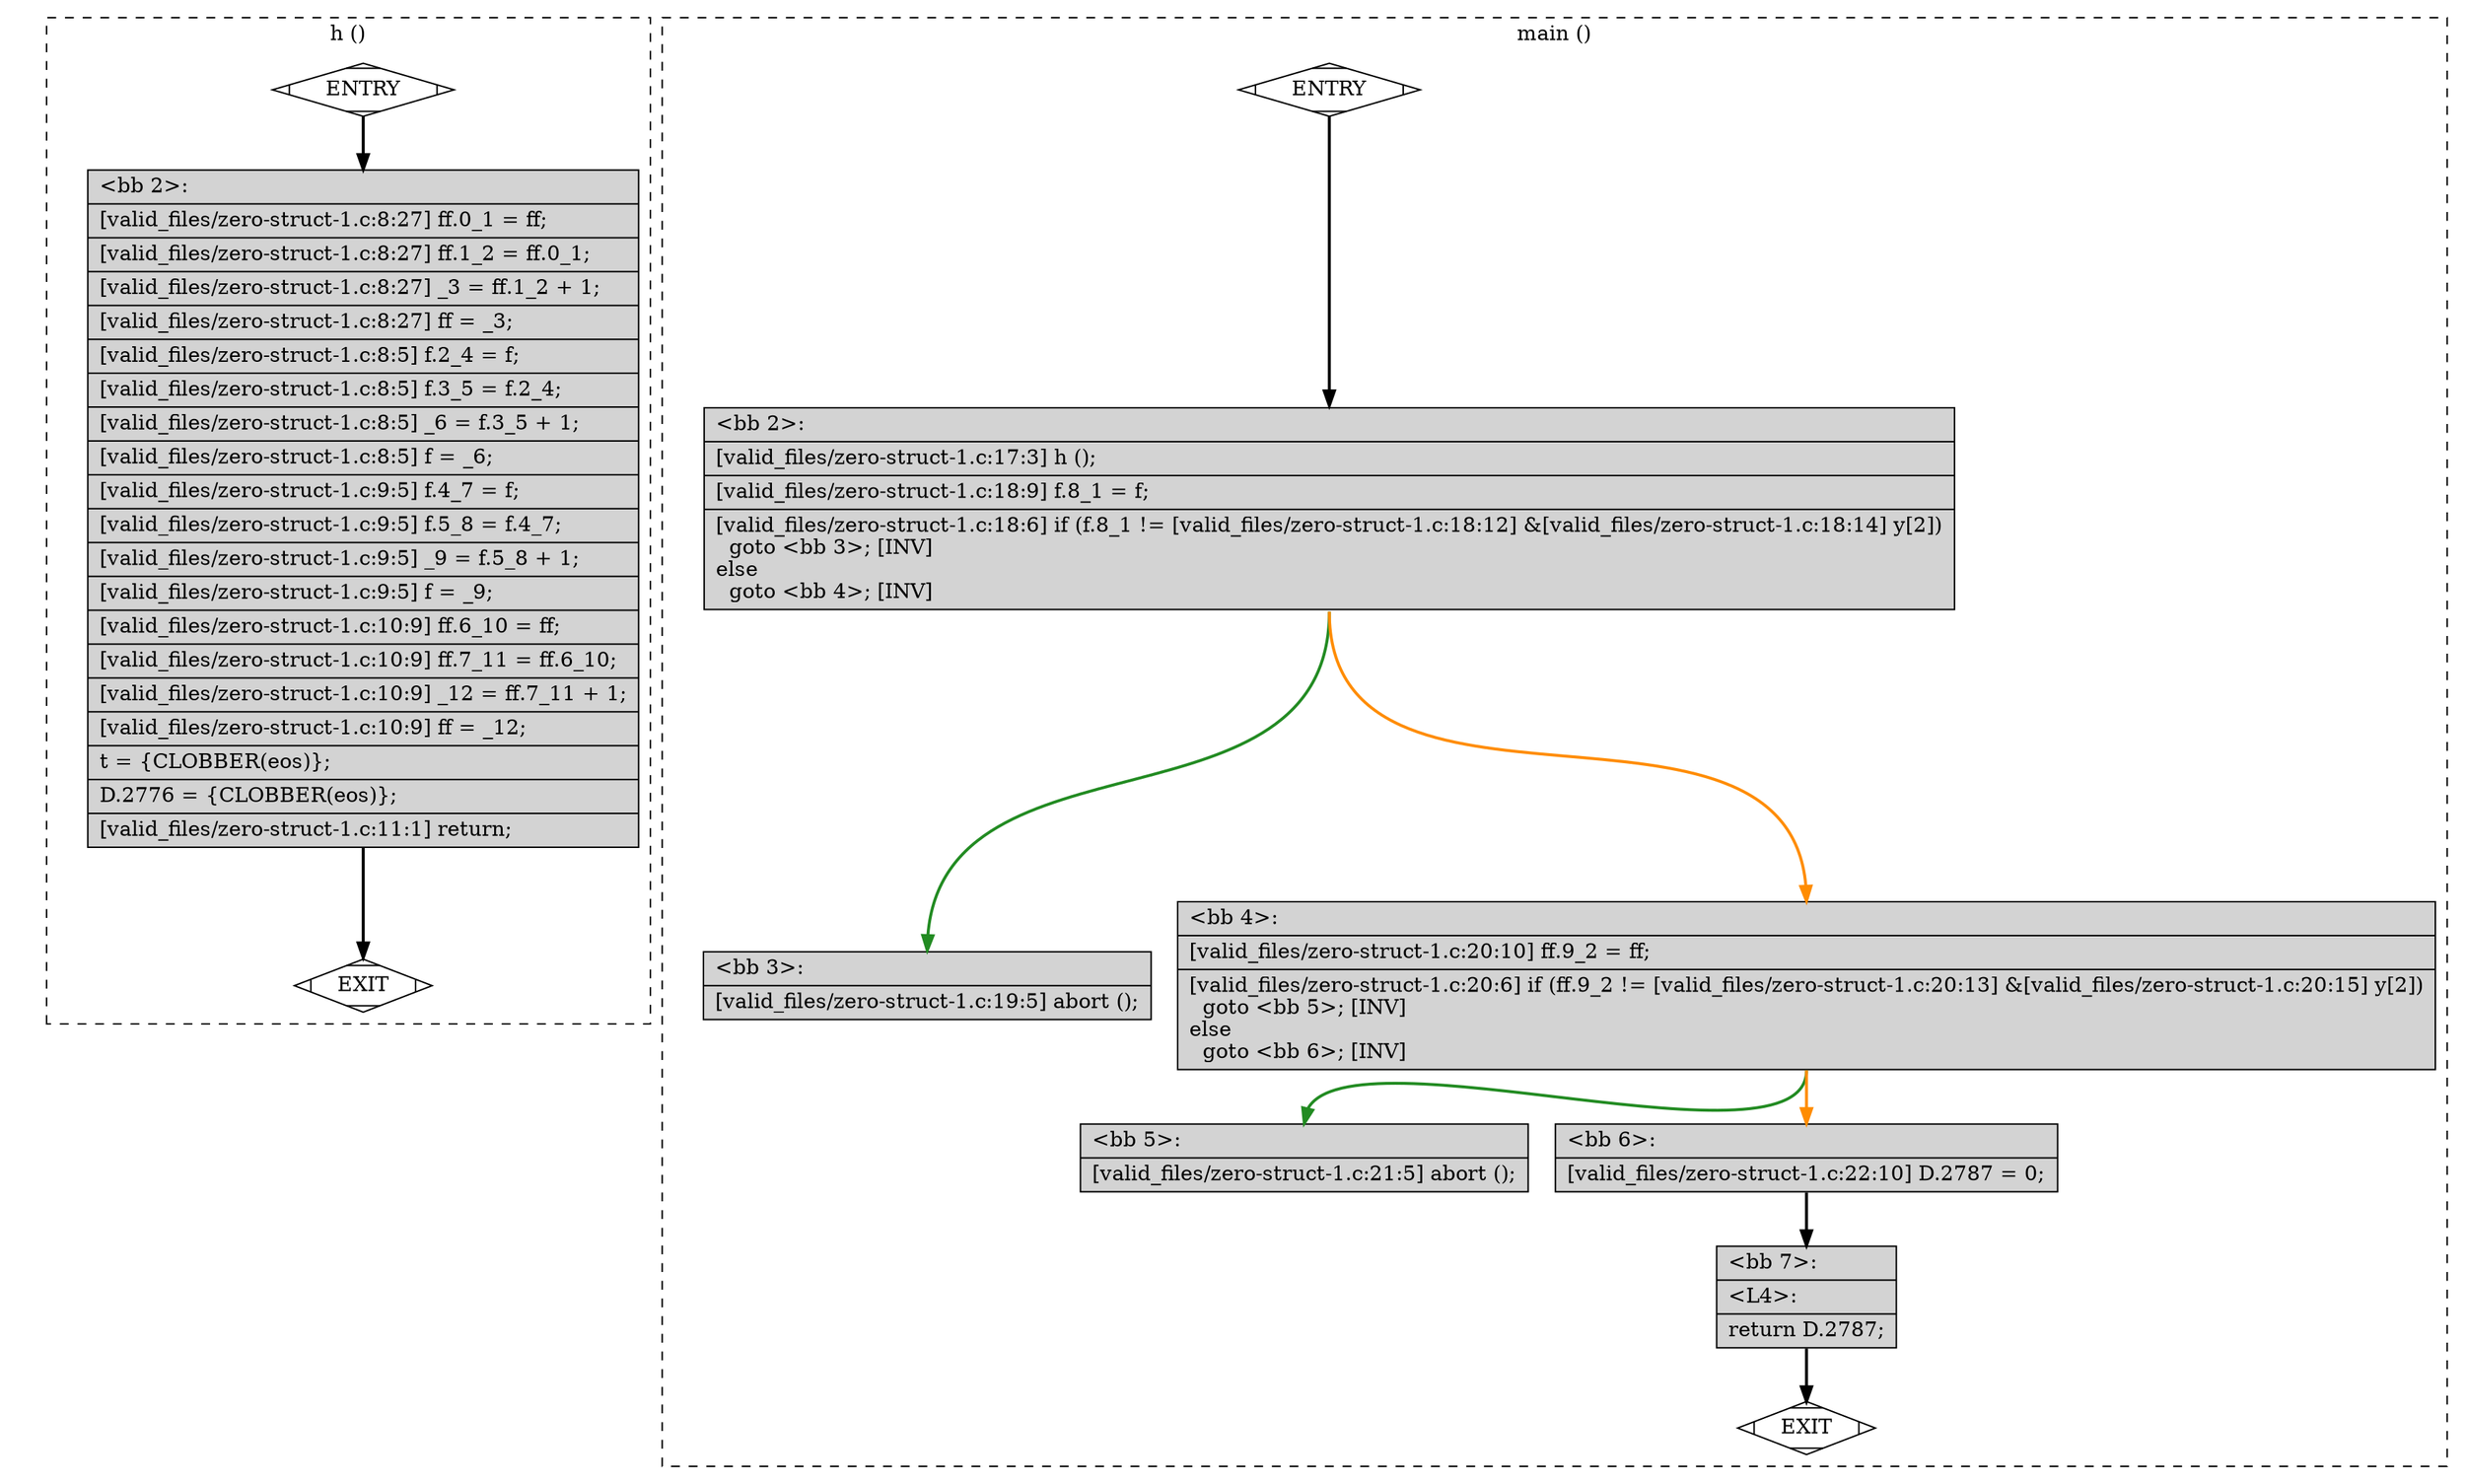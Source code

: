 digraph "a-zero-struct-1.c.015t.cfg" {
overlap=false;
subgraph "cluster_h" {
	style="dashed";
	color="black";
	label="h ()";
	fn_0_basic_block_0 [shape=Mdiamond,style=filled,fillcolor=white,label="ENTRY"];

	fn_0_basic_block_1 [shape=Mdiamond,style=filled,fillcolor=white,label="EXIT"];

	fn_0_basic_block_2 [shape=record,style=filled,fillcolor=lightgrey,label="{\<bb\ 2\>:\l\
|[valid_files/zero-struct-1.c:8:27]\ ff.0_1\ =\ ff;\l\
|[valid_files/zero-struct-1.c:8:27]\ ff.1_2\ =\ ff.0_1;\l\
|[valid_files/zero-struct-1.c:8:27]\ _3\ =\ ff.1_2\ +\ 1;\l\
|[valid_files/zero-struct-1.c:8:27]\ ff\ =\ _3;\l\
|[valid_files/zero-struct-1.c:8:5]\ f.2_4\ =\ f;\l\
|[valid_files/zero-struct-1.c:8:5]\ f.3_5\ =\ f.2_4;\l\
|[valid_files/zero-struct-1.c:8:5]\ _6\ =\ f.3_5\ +\ 1;\l\
|[valid_files/zero-struct-1.c:8:5]\ f\ =\ _6;\l\
|[valid_files/zero-struct-1.c:9:5]\ f.4_7\ =\ f;\l\
|[valid_files/zero-struct-1.c:9:5]\ f.5_8\ =\ f.4_7;\l\
|[valid_files/zero-struct-1.c:9:5]\ _9\ =\ f.5_8\ +\ 1;\l\
|[valid_files/zero-struct-1.c:9:5]\ f\ =\ _9;\l\
|[valid_files/zero-struct-1.c:10:9]\ ff.6_10\ =\ ff;\l\
|[valid_files/zero-struct-1.c:10:9]\ ff.7_11\ =\ ff.6_10;\l\
|[valid_files/zero-struct-1.c:10:9]\ _12\ =\ ff.7_11\ +\ 1;\l\
|[valid_files/zero-struct-1.c:10:9]\ ff\ =\ _12;\l\
|t\ =\ \{CLOBBER(eos)\};\l\
|D.2776\ =\ \{CLOBBER(eos)\};\l\
|[valid_files/zero-struct-1.c:11:1]\ return;\l\
}"];

	fn_0_basic_block_0:s -> fn_0_basic_block_2:n [style="solid,bold",color=black,weight=100,constraint=true];
	fn_0_basic_block_2:s -> fn_0_basic_block_1:n [style="solid,bold",color=black,weight=10,constraint=true];
	fn_0_basic_block_0:s -> fn_0_basic_block_1:n [style="invis",constraint=true];
}
subgraph "cluster_main" {
	style="dashed";
	color="black";
	label="main ()";
	fn_1_basic_block_0 [shape=Mdiamond,style=filled,fillcolor=white,label="ENTRY"];

	fn_1_basic_block_1 [shape=Mdiamond,style=filled,fillcolor=white,label="EXIT"];

	fn_1_basic_block_2 [shape=record,style=filled,fillcolor=lightgrey,label="{\<bb\ 2\>:\l\
|[valid_files/zero-struct-1.c:17:3]\ h\ ();\l\
|[valid_files/zero-struct-1.c:18:9]\ f.8_1\ =\ f;\l\
|[valid_files/zero-struct-1.c:18:6]\ if\ (f.8_1\ !=\ [valid_files/zero-struct-1.c:18:12]\ &[valid_files/zero-struct-1.c:18:14]\ y[2])\l\
\ \ goto\ \<bb\ 3\>;\ [INV]\l\
else\l\
\ \ goto\ \<bb\ 4\>;\ [INV]\l\
}"];

	fn_1_basic_block_3 [shape=record,style=filled,fillcolor=lightgrey,label="{\<bb\ 3\>:\l\
|[valid_files/zero-struct-1.c:19:5]\ abort\ ();\l\
}"];

	fn_1_basic_block_4 [shape=record,style=filled,fillcolor=lightgrey,label="{\<bb\ 4\>:\l\
|[valid_files/zero-struct-1.c:20:10]\ ff.9_2\ =\ ff;\l\
|[valid_files/zero-struct-1.c:20:6]\ if\ (ff.9_2\ !=\ [valid_files/zero-struct-1.c:20:13]\ &[valid_files/zero-struct-1.c:20:15]\ y[2])\l\
\ \ goto\ \<bb\ 5\>;\ [INV]\l\
else\l\
\ \ goto\ \<bb\ 6\>;\ [INV]\l\
}"];

	fn_1_basic_block_5 [shape=record,style=filled,fillcolor=lightgrey,label="{\<bb\ 5\>:\l\
|[valid_files/zero-struct-1.c:21:5]\ abort\ ();\l\
}"];

	fn_1_basic_block_6 [shape=record,style=filled,fillcolor=lightgrey,label="{\<bb\ 6\>:\l\
|[valid_files/zero-struct-1.c:22:10]\ D.2787\ =\ 0;\l\
}"];

	fn_1_basic_block_7 [shape=record,style=filled,fillcolor=lightgrey,label="{\<bb\ 7\>:\l\
|\<L4\>:\l\
|return\ D.2787;\l\
}"];

	fn_1_basic_block_0:s -> fn_1_basic_block_2:n [style="solid,bold",color=black,weight=100,constraint=true];
	fn_1_basic_block_2:s -> fn_1_basic_block_3:n [style="solid,bold",color=forestgreen,weight=10,constraint=true];
	fn_1_basic_block_2:s -> fn_1_basic_block_4:n [style="solid,bold",color=darkorange,weight=10,constraint=true];
	fn_1_basic_block_4:s -> fn_1_basic_block_5:n [style="solid,bold",color=forestgreen,weight=10,constraint=true];
	fn_1_basic_block_4:s -> fn_1_basic_block_6:n [style="solid,bold",color=darkorange,weight=10,constraint=true];
	fn_1_basic_block_6:s -> fn_1_basic_block_7:n [style="solid,bold",color=black,weight=100,constraint=true];
	fn_1_basic_block_7:s -> fn_1_basic_block_1:n [style="solid,bold",color=black,weight=10,constraint=true];
	fn_1_basic_block_0:s -> fn_1_basic_block_1:n [style="invis",constraint=true];
}
}

